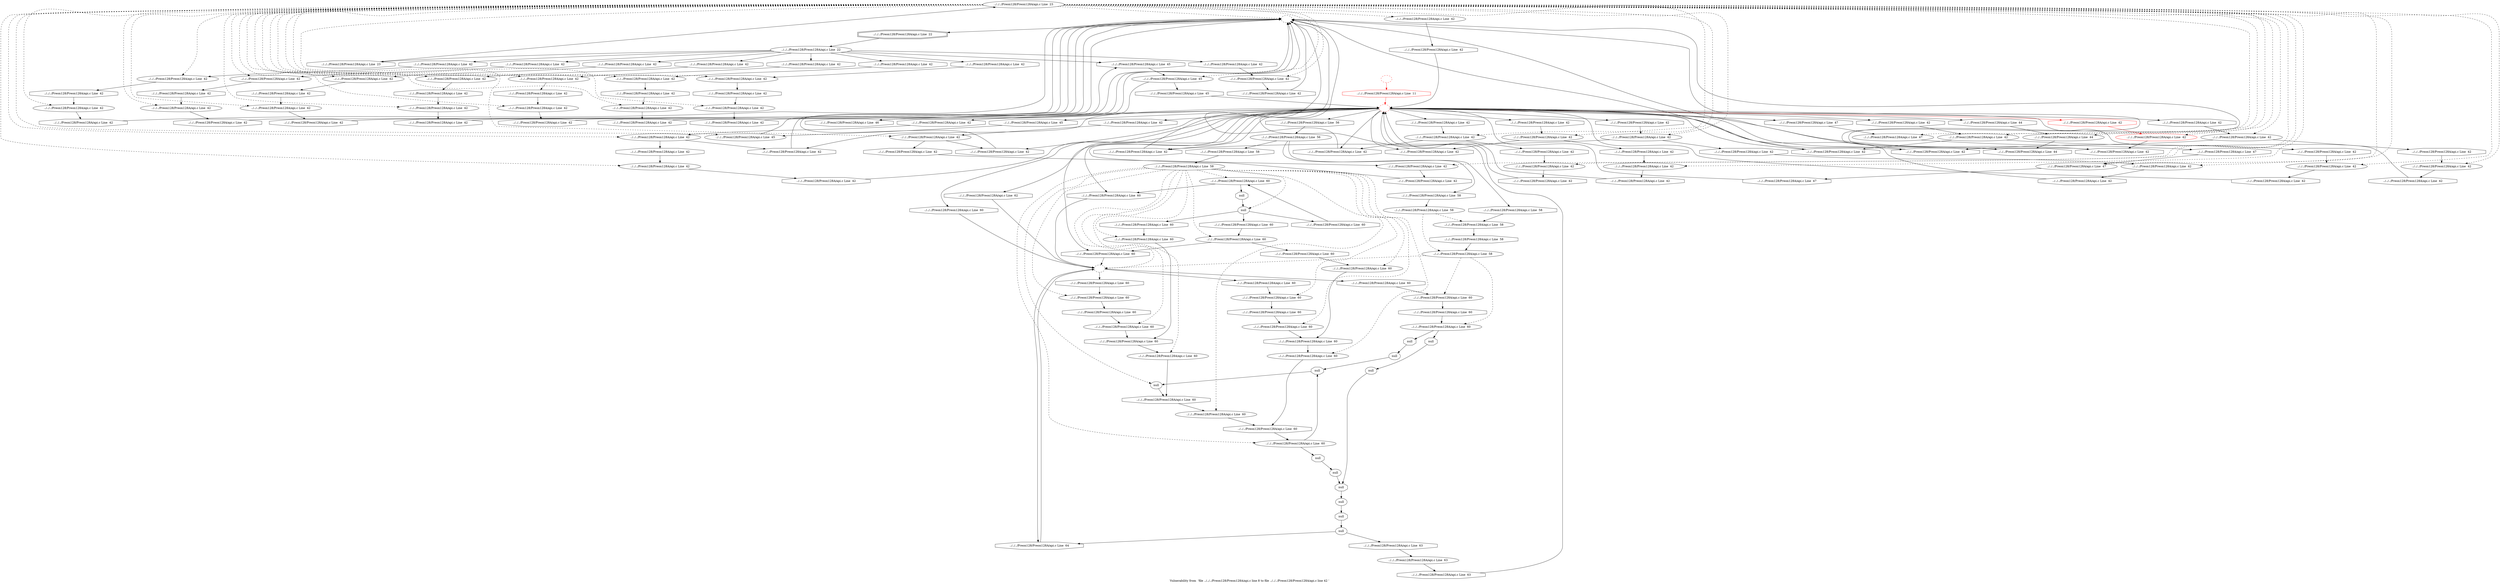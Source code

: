 digraph "Vulnerability from 'file ../../../Preon128/Preon128A/api.c line 8 to file ../../../Preon128/Preon128A/api.c line 42 '  "{
label="Vulnerability from  'file ../../../Preon128/Preon128A/api.c line 8 to file ../../../Preon128/Preon128A/api.c line 42 ' ";
node_994[shape=ellipse,style=solid,label="../../../Preon128/Preon128A/api.c Line  23"]
node_991[shape=ellipse,style=dashed,label=""]
"node_994"->"node_991" [style=dashed]
node_996[shape=ellipse,style=solid,label="../../../Preon128/Preon128A/api.c Line  42"]
"node_994"->"node_996" [style=dashed]
node_1009[shape=ellipse,style=solid,label="../../../Preon128/Preon128A/api.c Line  42"]
"node_994"->"node_1009" [style=dashed]
node_1093[shape=ellipse,style=solid,label="../../../Preon128/Preon128A/api.c Line  47"]
"node_994"->"node_1093" [style=dashed]
node_1053[shape=ellipse,style=solid,label="../../../Preon128/Preon128A/api.c Line  42"]
"node_994"->"node_1053" [style=dashed]
node_1055[shape=ellipse,style=solid,label="../../../Preon128/Preon128A/api.c Line  42"]
"node_994"->"node_1055" [style=dashed]
node_1005[shape=ellipse,style=solid,label="../../../Preon128/Preon128A/api.c Line  42"]
"node_994"->"node_1005" [style=dashed]
node_1060[shape=ellipse,style=solid,label="../../../Preon128/Preon128A/api.c Line  42"]
"node_994"->"node_1060" [style=dashed]
node_1018[shape=ellipse,style=solid,label="../../../Preon128/Preon128A/api.c Line  42"]
"node_994"->"node_1018" [style=dashed]
node_1027[shape=ellipse,style=solid,label="../../../Preon128/Preon128A/api.c Line  42"]
"node_994"->"node_1027" [style=dashed]
node_1007[shape=ellipse,style=solid,label="../../../Preon128/Preon128A/api.c Line  42"]
"node_994"->"node_1007" [style=dashed]
node_1011[shape=ellipse,style=solid,label="../../../Preon128/Preon128A/api.c Line  42"]
"node_994"->"node_1011" [style=dashed]
node_1071[shape=ellipse,style=solid,label="../../../Preon128/Preon128A/api.c Line  42"]
"node_994"->"node_1071" [style=dashed]
node_1032[shape=ellipse,style=solid,label="../../../Preon128/Preon128A/api.c Line  42", color=red]
"node_994"->"node_1032" [style=dashed]
node_1034[shape=ellipse,style=solid,label="../../../Preon128/Preon128A/api.c Line  42"]
"node_994"->"node_1034" [style=dashed]
node_998[shape=ellipse,style=solid,label="../../../Preon128/Preon128A/api.c Line  42"]
"node_994"->"node_998" [style=dashed]
node_1049[shape=ellipse,style=solid,label="../../../Preon128/Preon128A/api.c Line  42"]
"node_994"->"node_1049" [style=dashed]
node_1051[shape=ellipse,style=solid,label="../../../Preon128/Preon128A/api.c Line  42"]
"node_994"->"node_1051" [style=dashed]
node_1020[shape=ellipse,style=solid,label="../../../Preon128/Preon128A/api.c Line  42"]
"node_994"->"node_1020" [style=dashed]
node_1000[shape=ellipse,style=solid,label="../../../Preon128/Preon128A/api.c Line  42"]
"node_994"->"node_1000" [style=dashed]
node_1082[shape=ellipse,style=solid,label="../../../Preon128/Preon128A/api.c Line  44"]
"node_994"->"node_1082" [style=dashed]
node_1085[shape=ellipse,style=solid,label="../../../Preon128/Preon128A/api.c Line  45"]
"node_994"->"node_1085" [style=dashed]
node_1022[shape=ellipse,style=solid,label="../../../Preon128/Preon128A/api.c Line  42"]
"node_994"->"node_1022" [style=dashed]
node_1038[shape=ellipse,style=solid,label="../../../Preon128/Preon128A/api.c Line  42"]
"node_994"->"node_1038" [style=dashed]
node_1016[shape=ellipse,style=solid,label="../../../Preon128/Preon128A/api.c Line  42"]
"node_994"->"node_1016" [style=dashed]
node_1062[shape=ellipse,style=solid,label="../../../Preon128/Preon128A/api.c Line  42"]
"node_994"->"node_1062" [style=dashed]
node_1064[shape=ellipse,style=solid,label="../../../Preon128/Preon128A/api.c Line  42"]
"node_994"->"node_1064" [style=dashed]
node_1066[shape=ellipse,style=solid,label="../../../Preon128/Preon128A/api.c Line  42"]
"node_994"->"node_1066" [style=dashed]
node_1029[shape=ellipse,style=solid,label="../../../Preon128/Preon128A/api.c Line  42"]
"node_994"->"node_1029" [style=dashed]
node_1073[shape=ellipse,style=solid,label="../../../Preon128/Preon128A/api.c Line  42"]
"node_994"->"node_1073" [style=dashed]
node_1075[shape=ellipse,style=solid,label="../../../Preon128/Preon128A/api.c Line  42"]
"node_994"->"node_1075" [style=dashed]
node_1077[shape=ellipse,style=solid,label="../../../Preon128/Preon128A/api.c Line  42"]
"node_994"->"node_1077" [style=dashed]
node_1087[shape=ellipse,style=solid,label="../../../Preon128/Preon128A/api.c Line  45"]
"node_994"->"node_1087" [style=dashed]
node_1091[shape=ellipse,style=solid,label="../../../Preon128/Preon128A/api.c Line  47"]
"node_994"->"node_1091" [style=dashed]
node_1044[shape=ellipse,style=solid,label="../../../Preon128/Preon128A/api.c Line  42"]
"node_994"->"node_1044" [style=dashed]
node_1040[shape=ellipse,style=solid,label="../../../Preon128/Preon128A/api.c Line  42"]
"node_994"->"node_1040" [style=dashed]
node_1042[shape=ellipse,style=solid,label="../../../Preon128/Preon128A/api.c Line  42"]
"node_994"->"node_1042" [style=dashed]
node_993[shape=doubleoctagon,style=solid,label="../../../Preon128/Preon128A/api.c Line  22"]
node_992[shape=ellipse,style=solid,label="../../../Preon128/Preon128A/api.c Line  22"]
"node_993"->"node_992"
node_1006[shape=octagon,style=solid,label="../../../Preon128/Preon128A/api.c Line  42"]
"node_992"->"node_1006"
node_1061[shape=octagon,style=solid,label="../../../Preon128/Preon128A/api.c Line  42"]
"node_992"->"node_1061"
node_1017[shape=octagon,style=solid,label="../../../Preon128/Preon128A/api.c Line  42"]
"node_992"->"node_1017"
node_995[shape=octagon,style=solid,label="../../../Preon128/Preon128A/api.c Line  23"]
"node_992"->"node_995"
node_1072[shape=octagon,style=solid,label="../../../Preon128/Preon128A/api.c Line  42"]
"node_992"->"node_1072"
node_997[shape=octagon,style=solid,label="../../../Preon128/Preon128A/api.c Line  42"]
"node_992"->"node_997"
node_1050[shape=octagon,style=solid,label="../../../Preon128/Preon128A/api.c Line  42"]
"node_992"->"node_1050"
node_1039[shape=octagon,style=solid,label="../../../Preon128/Preon128A/api.c Line  42"]
"node_992"->"node_1039"
node_1028[shape=octagon,style=solid,label="../../../Preon128/Preon128A/api.c Line  42"]
"node_992"->"node_1028"
node_1088[shape=octagon,style=solid,label="../../../Preon128/Preon128A/api.c Line  45"]
"node_992"->"node_1088"
"node_991"->"node_993"
node_990[shape=octagon,style=solid,label="../../../Preon128/Preon128A/api.c Line  11", color=red]
node_989[shape=ellipse,style=dashed,label="", color=red]
"node_990"->"node_989" [color=red]
node_1003[shape=octagon,style=solid,label="../../../Preon128/Preon128A/api.c Line  42"]
"node_989"->"node_1003"
node_1104[shape=octagon,style=solid,label="../../../Preon128/Preon128A/api.c Line  60"]
"node_989"->"node_1104"
node_1010[shape=octagon,style=solid,label="../../../Preon128/Preon128A/api.c Line  42"]
"node_989"->"node_1010"
node_1096[shape=octagon,style=solid,label="../../../Preon128/Preon128A/api.c Line  56"]
"node_989"->"node_1096"
node_1054[shape=octagon,style=solid,label="../../../Preon128/Preon128A/api.c Line  42"]
"node_989"->"node_1054"
node_1058[shape=octagon,style=solid,label="../../../Preon128/Preon128A/api.c Line  42"]
"node_989"->"node_1058"
node_1025[shape=octagon,style=solid,label="../../../Preon128/Preon128A/api.c Line  42"]
"node_989"->"node_1025"
node_1151[shape=octagon,style=solid,label="../../../Preon128/Preon128A/api.c Line  62"]
"node_989"->"node_1151"
node_1014[shape=octagon,style=solid,label="../../../Preon128/Preon128A/api.c Line  42"]
"node_989"->"node_1014"
node_1125[shape=octagon,style=solid,label="../../../Preon128/Preon128A/api.c Line  60"]
"node_989"->"node_1125"
node_1069[shape=octagon,style=solid,label="../../../Preon128/Preon128A/api.c Line  42"]
"node_989"->"node_1069"
node_1033[shape=octagon,style=solid,label="../../../Preon128/Preon128A/api.c Line  42", color=red]
"node_989"->"node_1033" [color=red]
node_999[shape=octagon,style=solid,label="../../../Preon128/Preon128A/api.c Line  42"]
"node_989"->"node_999"
node_1021[shape=octagon,style=solid,label="../../../Preon128/Preon128A/api.c Line  42"]
"node_989"->"node_1021"
node_1080[shape=octagon,style=solid,label="../../../Preon128/Preon128A/api.c Line  42"]
"node_989"->"node_1080"
node_1083[shape=octagon,style=solid,label="../../../Preon128/Preon128A/api.c Line  44"]
"node_989"->"node_1083"
node_1084[shape=octagon,style=solid,label="../../../Preon128/Preon128A/api.c Line  44"]
"node_989"->"node_1084"
node_1036[shape=octagon,style=solid,label="../../../Preon128/Preon128A/api.c Line  42"]
"node_989"->"node_1036"
node_1142[shape=octagon,style=solid,label="../../../Preon128/Preon128A/api.c Line  60"]
"node_989"->"node_1142"
node_1065[shape=octagon,style=solid,label="../../../Preon128/Preon128A/api.c Line  42"]
"node_989"->"node_1065"
node_1076[shape=octagon,style=solid,label="../../../Preon128/Preon128A/api.c Line  42"]
"node_989"->"node_1076"
node_1086[shape=octagon,style=solid,label="../../../Preon128/Preon128A/api.c Line  45"]
"node_989"->"node_1086"
node_1090[shape=octagon,style=solid,label="../../../Preon128/Preon128A/api.c Line  46"]
"node_989"->"node_1090"
node_1092[shape=octagon,style=solid,label="../../../Preon128/Preon128A/api.c Line  47"]
"node_989"->"node_1092"
node_1047[shape=octagon,style=solid,label="../../../Preon128/Preon128A/api.c Line  42"]
"node_989"->"node_1047"
node_1043[shape=octagon,style=solid,label="../../../Preon128/Preon128A/api.c Line  42"]
"node_989"->"node_1043"
node_988[shape=ellipse,style=dashed,label="", color=red]
"node_988"->"node_990" [color=red]
"node_1003"->"node_991"
node_1004[shape=octagon,style=solid,label="../../../Preon128/Preon128A/api.c Line  42"]
"node_1004"->"node_991"
node_1101[shape=ellipse,style=solid,label="../../../Preon128/Preon128A/api.c Line  58"]
node_1103[shape=ellipse,style=dashed,label=""]
"node_1101"->"node_1103" [style=dashed]
node_1105[shape=ellipse,style=solid,label="../../../Preon128/Preon128A/api.c Line  60"]
"node_1101"->"node_1105" [style=dashed]
node_1107[shape=ellipse,style=solid,label="../../../Preon128/Preon128A/api.c Line  60"]
"node_1101"->"node_1107" [style=dashed]
node_1102[shape=octagon,style=solid,label="../../../Preon128/Preon128A/api.c Line  58"]
"node_1102"->"node_1101"
node_1106[shape=octagon,style=solid,label="../../../Preon128/Preon128A/api.c Line  60"]
"node_1103"->"node_1106"
node_1155[shape=octagon,style=solid,label="../../../Preon128/Preon128A/api.c Line  64"]
"node_1103"->"node_1155"
node_1124[shape=octagon,style=solid,label="../../../Preon128/Preon128A/api.c Line  60"]
"node_1103"->"node_1124"
node_1141[shape=octagon,style=solid,label="../../../Preon128/Preon128A/api.c Line  60"]
"node_1103"->"node_1141"
"node_1104"->"node_1103"
node_1108[shape=octagon,style=solid,label="../../../Preon128/Preon128A/api.c Line  60"]
"node_1105"->"node_1108"
"node_1106"->"node_1105"
node_1110[shape=octagon,style=solid,label="null"]
"node_1107"->"node_1110"
node_1112[shape=octagon,style=solid,label="null"]
"node_1107"->"node_1112"
"node_1108"->"node_1107"
"node_996"->"node_1004"
"node_1009"->"node_1014"
node_1012[shape=octagon,style=solid,label="../../../Preon128/Preon128A/api.c Line  42"]
"node_1009"->"node_1012"
"node_1010"->"node_1009"
node_1031[shape=octagon,style=solid,label="../../../Preon128/Preon128A/api.c Line  47"]
"node_1093"->"node_1031"
node_1094[shape=octagon,style=solid,label="../../../Preon128/Preon128A/api.c Line  47"]
"node_1094"->"node_1093"
node_1095[shape=ellipse,style=solid,label="../../../Preon128/Preon128A/api.c Line  56"]
node_1098[shape=octagon,style=solid,label="../../../Preon128/Preon128A/api.c Line  58"]
"node_1095"->"node_1098"
node_1100[shape=octagon,style=solid,label="../../../Preon128/Preon128A/api.c Line  58"]
"node_1095"->"node_1100"
node_1114[shape=octagon,style=solid,label="../../../Preon128/Preon128A/api.c Line  58"]
"node_1095"->"node_1114"
"node_1096"->"node_1095"
node_1097[shape=ellipse,style=solid,label="../../../Preon128/Preon128A/api.c Line  58"]
"node_1097"->"node_1101" [style=dashed]
node_1099[shape=ellipse,style=solid,label="../../../Preon128/Preon128A/api.c Line  58"]
"node_1097"->"node_1099" [style=dashed]
"node_1098"->"node_1097"
"node_1099"->"node_1102"
"node_1100"->"node_1099"
node_1127[shape=octagon,style=solid,label="../../../Preon128/Preon128A/api.c Line  60"]
node_1126[shape=ellipse,style=solid,label="../../../Preon128/Preon128A/api.c Line  60"]
"node_1127"->"node_1126"
node_1128[shape=ellipse,style=solid,label="null"]
"node_1128"->"node_1127"
node_1133[shape=octagon,style=solid,label="../../../Preon128/Preon128A/api.c Line  60"]
"node_1128"->"node_1133"
node_1144[shape=octagon,style=solid,label="../../../Preon128/Preon128A/api.c Line  60"]
"node_1128"->"node_1144"
node_1129[shape=octagon,style=solid,label="null"]
"node_1129"->"node_1128"
node_1130[shape=ellipse,style=solid,label="../../../Preon128/Preon128A/api.c Line  60"]
node_1120[shape=octagon,style=solid,label="../../../Preon128/Preon128A/api.c Line  60"]
"node_1130"->"node_1120"
node_1131[shape=octagon,style=solid,label="../../../Preon128/Preon128A/api.c Line  60"]
"node_1131"->"node_1130"
node_1132[shape=ellipse,style=solid,label="../../../Preon128/Preon128A/api.c Line  60"]
"node_1132"->"node_1131"
"node_1132"->"node_1142"
"node_1133"->"node_1132"
node_1134[shape=ellipse,style=solid,label="../../../Preon128/Preon128A/api.c Line  60"]
node_1118[shape=octagon,style=solid,label="../../../Preon128/Preon128A/api.c Line  60"]
"node_1134"->"node_1118"
node_1135[shape=octagon,style=solid,label="../../../Preon128/Preon128A/api.c Line  60"]
"node_1135"->"node_1134"
node_1136[shape=ellipse,style=solid,label="../../../Preon128/Preon128A/api.c Line  60"]
"node_1136"->"node_1135"
node_1109[shape=ellipse,style=solid,label="null"]
node_1148[shape=octagon,style=solid,label="null"]
"node_1109"->"node_1148"
"node_1110"->"node_1109"
node_1111[shape=ellipse,style=solid,label="null"]
node_1146[shape=octagon,style=solid,label="null"]
"node_1111"->"node_1146"
"node_1112"->"node_1111"
node_1113[shape=ellipse,style=solid,label="../../../Preon128/Preon128A/api.c Line  58"]
"node_1113"->"node_1103" [style=dashed]
"node_1113"->"node_1128" [style=dashed]
"node_1113"->"node_1130" [style=dashed]
"node_1113"->"node_1132" [style=dashed]
"node_1113"->"node_1134" [style=dashed]
"node_1113"->"node_1136" [style=dashed]
node_1117[shape=ellipse,style=solid,label="../../../Preon128/Preon128A/api.c Line  60"]
"node_1113"->"node_1117" [style=dashed]
node_1119[shape=ellipse,style=solid,label="../../../Preon128/Preon128A/api.c Line  60"]
"node_1113"->"node_1119" [style=dashed]
node_1121[shape=ellipse,style=solid,label="../../../Preon128/Preon128A/api.c Line  60"]
"node_1113"->"node_1121" [style=dashed]
node_1123[shape=ellipse,style=solid,label="../../../Preon128/Preon128A/api.c Line  60"]
"node_1113"->"node_1123" [style=dashed]
"node_1113"->"node_1126" [style=dashed]
node_1138[shape=ellipse,style=solid,label="../../../Preon128/Preon128A/api.c Line  60"]
"node_1113"->"node_1138" [style=dashed]
node_1140[shape=ellipse,style=solid,label="../../../Preon128/Preon128A/api.c Line  60"]
"node_1113"->"node_1140" [style=dashed]
node_1143[shape=ellipse,style=solid,label="../../../Preon128/Preon128A/api.c Line  60"]
"node_1113"->"node_1143" [style=dashed]
node_1145[shape=ellipse,style=solid,label="null"]
"node_1113"->"node_1145" [style=dashed]
"node_1114"->"node_1113"
node_1115[shape=ellipse,style=solid,label="null"]
"node_1115"->"node_1148"
node_1116[shape=octagon,style=solid,label="null"]
"node_1116"->"node_1115"
node_1052[shape=octagon,style=solid,label="../../../Preon128/Preon128A/api.c Line  42"]
"node_1052"->"node_1051"
node_1056[shape=octagon,style=solid,label="../../../Preon128/Preon128A/api.c Line  42"]
"node_1053"->"node_1056"
"node_1053"->"node_1058"
"node_1054"->"node_1053"
node_1057[shape=octagon,style=solid,label="../../../Preon128/Preon128A/api.c Line  42"]
"node_1055"->"node_1057"
"node_1056"->"node_1055"
node_1008[shape=octagon,style=solid,label="../../../Preon128/Preon128A/api.c Line  42"]
"node_1005"->"node_1008"
"node_1006"->"node_1005"
"node_1057"->"node_989"
"node_1058"->"node_991"
node_1059[shape=octagon,style=solid,label="../../../Preon128/Preon128A/api.c Line  42"]
"node_1059"->"node_991"
node_1063[shape=octagon,style=solid,label="../../../Preon128/Preon128A/api.c Line  42"]
"node_1060"->"node_1063"
"node_1061"->"node_1060"
"node_1017"->"node_1016"
node_1026[shape=octagon,style=solid,label="../../../Preon128/Preon128A/api.c Line  42"]
"node_1018"->"node_1026"
"node_1025"->"node_991"
"node_1026"->"node_991"
node_1030[shape=octagon,style=solid,label="../../../Preon128/Preon128A/api.c Line  42"]
"node_1027"->"node_1030"
node_1149[shape=ellipse,style=solid,label="null"]
node_1153[shape=octagon,style=solid,label="../../../Preon128/Preon128A/api.c Line  63"]
"node_1149"->"node_1153"
"node_1149"->"node_1155"
node_1150[shape=octagon,style=solid,label="null"]
"node_1150"->"node_1149"
"node_1151"->"node_1103"
node_1152[shape=ellipse,style=solid,label="../../../Preon128/Preon128A/api.c Line  63"]
node_1154[shape=octagon,style=solid,label="../../../Preon128/Preon128A/api.c Line  63"]
"node_1152"->"node_1154"
"node_1153"->"node_1152"
"node_1154"->"node_989"
"node_1155"->"node_1103"
node_1015[shape=octagon,style=solid,label="../../../Preon128/Preon128A/api.c Line  42"]
"node_1007"->"node_1015"
"node_1008"->"node_1007"
node_1013[shape=octagon,style=solid,label="../../../Preon128/Preon128A/api.c Line  42"]
"node_1013"->"node_989"
"node_1014"->"node_991"
"node_1011"->"node_1013"
"node_1012"->"node_1011"
node_1001[shape=octagon,style=solid,label="../../../Preon128/Preon128A/api.c Line  42"]
"node_1001"->"node_1000"
node_1002[shape=octagon,style=solid,label="../../../Preon128/Preon128A/api.c Line  42"]
"node_1002"->"node_989"
"node_995"->"node_994"
"node_1117"->"node_1116"
"node_1117"->"node_1146"
"node_1118"->"node_1117"
"node_1119"->"node_1118"
"node_1120"->"node_1119"
"node_1121"->"node_1120"
node_1122[shape=octagon,style=solid,label="../../../Preon128/Preon128A/api.c Line  60"]
"node_1122"->"node_1121"
"node_1123"->"node_1122"
"node_1124"->"node_1123"
"node_1125"->"node_1103"
"node_1126"->"node_1129"
"node_1126"->"node_1125"
node_1067[shape=octagon,style=solid,label="../../../Preon128/Preon128A/api.c Line  42"]
"node_1067"->"node_1066"
node_1068[shape=octagon,style=solid,label="../../../Preon128/Preon128A/api.c Line  42"]
"node_1068"->"node_989"
"node_1069"->"node_991"
node_1070[shape=octagon,style=solid,label="../../../Preon128/Preon128A/api.c Line  42"]
"node_1070"->"node_991"
node_1074[shape=octagon,style=solid,label="../../../Preon128/Preon128A/api.c Line  42"]
"node_1071"->"node_1074"
"node_1072"->"node_1071"
"node_1032"->"node_1036"
"node_1033"->"node_1032" [color=red]
node_1035[shape=octagon,style=solid,label="../../../Preon128/Preon128A/api.c Line  42"]
"node_1034"->"node_1035"
"node_1035"->"node_989"
"node_998"->"node_1003"
"node_998"->"node_1001"
"node_997"->"node_996"
node_1048[shape=octagon,style=solid,label="../../../Preon128/Preon128A/api.c Line  42"]
"node_1048"->"node_991"
"node_1049"->"node_1052"
"node_1050"->"node_1049"
"node_1051"->"node_1059"
"node_999"->"node_998"
node_1019[shape=octagon,style=solid,label="../../../Preon128/Preon128A/api.c Line  42"]
"node_1019"->"node_1018"
"node_1020"->"node_1025"
node_1023[shape=octagon,style=solid,label="../../../Preon128/Preon128A/api.c Line  42"]
"node_1020"->"node_1023"
"node_1021"->"node_1020"
"node_1000"->"node_1002"
node_1079[shape=octagon,style=solid,label="../../../Preon128/Preon128A/api.c Line  42"]
"node_1079"->"node_989"
"node_1080"->"node_991"
node_1081[shape=octagon,style=solid,label="../../../Preon128/Preon128A/api.c Line  42"]
"node_1081"->"node_991"
"node_1082"->"node_1084"
"node_1083"->"node_1082"
"node_1084"->"node_991"
"node_1085"->"node_1088"
node_1024[shape=octagon,style=solid,label="../../../Preon128/Preon128A/api.c Line  42"]
"node_1022"->"node_1024"
"node_1023"->"node_1022"
"node_1024"->"node_989"
"node_1036"->"node_991"
node_1037[shape=octagon,style=solid,label="../../../Preon128/Preon128A/api.c Line  42"]
"node_1037"->"node_991"
node_1041[shape=octagon,style=solid,label="../../../Preon128/Preon128A/api.c Line  42"]
"node_1038"->"node_1041"
"node_1039"->"node_1038"
node_1137[shape=octagon,style=solid,label="../../../Preon128/Preon128A/api.c Line  60"]
"node_1137"->"node_1136"
"node_1138"->"node_1137"
node_1139[shape=octagon,style=solid,label="../../../Preon128/Preon128A/api.c Line  60"]
"node_1139"->"node_1138"
"node_1140"->"node_1139"
"node_1141"->"node_1140"
"node_1142"->"node_1103"
"node_1143"->"node_1137"
"node_1144"->"node_1143"
"node_1145"->"node_1135"
"node_1146"->"node_1145"
node_1147[shape=ellipse,style=solid,label="null"]
"node_1147"->"node_1150"
"node_1148"->"node_1147"
"node_1015"->"node_991"
"node_1016"->"node_1019"
"node_1062"->"node_1070"
"node_1063"->"node_1062"
"node_1064"->"node_1067"
"node_1064"->"node_1069"
"node_1065"->"node_1064"
"node_1066"->"node_1068"
"node_1028"->"node_1027"
"node_1029"->"node_1037"
"node_1030"->"node_1029"
"node_1031"->"node_989"
"node_1073"->"node_1081"
"node_1074"->"node_1073"
"node_1075"->"node_1080"
node_1078[shape=octagon,style=solid,label="../../../Preon128/Preon128A/api.c Line  42"]
"node_1075"->"node_1078"
"node_1076"->"node_1075"
"node_1077"->"node_1079"
"node_1078"->"node_1077"
"node_1086"->"node_1085"
node_1089[shape=octagon,style=solid,label="../../../Preon128/Preon128A/api.c Line  45"]
"node_1087"->"node_1089"
"node_1087"->"node_1090"
"node_1088"->"node_1087"
"node_1089"->"node_989"
"node_1090"->"node_991"
"node_1091"->"node_1094"
"node_1092"->"node_1091"
node_1046[shape=octagon,style=solid,label="../../../Preon128/Preon128A/api.c Line  42"]
"node_1044"->"node_1046"
node_1045[shape=octagon,style=solid,label="../../../Preon128/Preon128A/api.c Line  42"]
"node_1045"->"node_1044"
"node_1046"->"node_989"
"node_1047"->"node_991"
"node_1040"->"node_1048"
"node_1041"->"node_1040"
"node_1042"->"node_1045"
"node_1042"->"node_1047"
"node_1043"->"node_1042"
}

